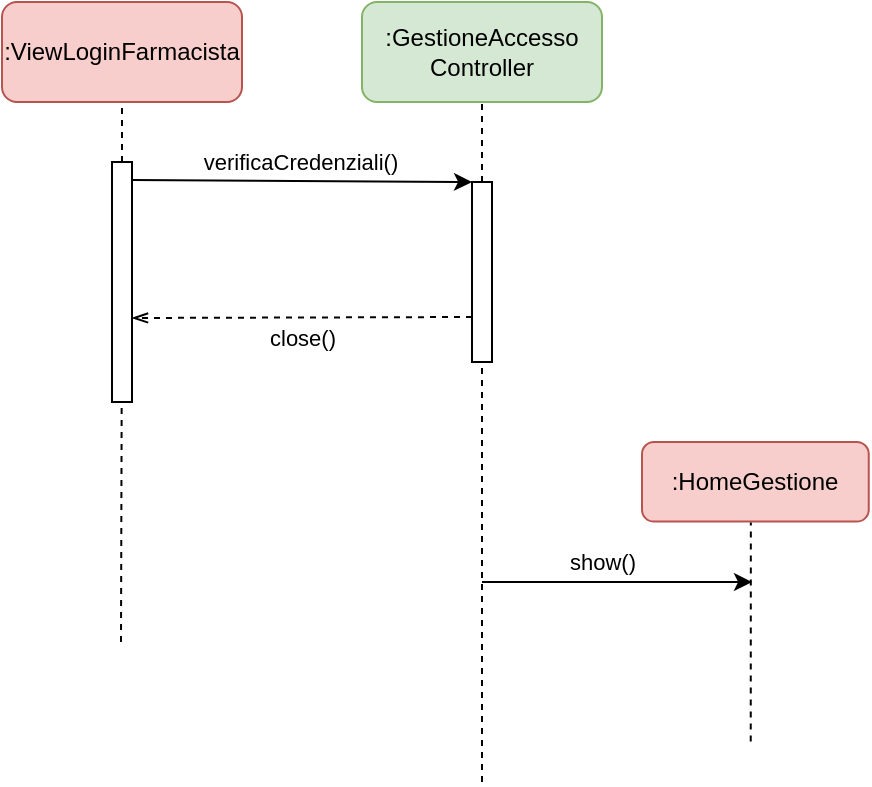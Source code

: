 <mxfile version="14.6.11" type="device"><diagram id="clm67ZpJlsWhISlp--nk" name="Page-2"><mxGraphModel dx="981" dy="526" grid="1" gridSize="10" guides="1" tooltips="1" connect="1" arrows="1" fold="1" page="1" pageScale="1" pageWidth="827" pageHeight="1169" math="0" shadow="0"><root><mxCell id="4GLRoQztJmaeqqmmTiDG-0"/><mxCell id="4GLRoQztJmaeqqmmTiDG-1" parent="4GLRoQztJmaeqqmmTiDG-0"/><mxCell id="mY2MnRpSuvt-j2JOTCd8-1" value=":ViewLoginFarmacista" style="rounded=1;whiteSpace=wrap;html=1;fillColor=#f8cecc;strokeColor=#b85450;" parent="4GLRoQztJmaeqqmmTiDG-1" vertex="1"><mxGeometry x="320" y="110" width="120" height="50" as="geometry"/></mxCell><mxCell id="mY2MnRpSuvt-j2JOTCd8-2" value=":GestioneAccesso&lt;br&gt;Controller" style="rounded=1;whiteSpace=wrap;html=1;fillColor=#d5e8d4;strokeColor=#82b366;" parent="4GLRoQztJmaeqqmmTiDG-1" vertex="1"><mxGeometry x="500" y="110" width="120" height="50" as="geometry"/></mxCell><mxCell id="mY2MnRpSuvt-j2JOTCd8-3" value="" style="endArrow=none;dashed=1;html=1;entryX=0.5;entryY=1;entryDx=0;entryDy=0;startArrow=none;" parent="4GLRoQztJmaeqqmmTiDG-1" source="mY2MnRpSuvt-j2JOTCd8-11" target="mY2MnRpSuvt-j2JOTCd8-2" edge="1"><mxGeometry width="50" height="50" relative="1" as="geometry"><mxPoint x="560" y="440" as="sourcePoint"/><mxPoint x="320" y="260" as="targetPoint"/></mxGeometry></mxCell><mxCell id="mY2MnRpSuvt-j2JOTCd8-4" value="" style="endArrow=none;dashed=1;html=1;startArrow=none;" parent="4GLRoQztJmaeqqmmTiDG-1" source="mY2MnRpSuvt-j2JOTCd8-9" edge="1"><mxGeometry width="50" height="50" relative="1" as="geometry"><mxPoint x="379.5" y="430" as="sourcePoint"/><mxPoint x="380" y="160" as="targetPoint"/></mxGeometry></mxCell><mxCell id="mY2MnRpSuvt-j2JOTCd8-9" value="" style="rounded=0;whiteSpace=wrap;html=1;" parent="4GLRoQztJmaeqqmmTiDG-1" vertex="1"><mxGeometry x="375" y="190" width="10" height="120" as="geometry"/></mxCell><mxCell id="mY2MnRpSuvt-j2JOTCd8-10" value="" style="endArrow=none;dashed=1;html=1;" parent="4GLRoQztJmaeqqmmTiDG-1" target="mY2MnRpSuvt-j2JOTCd8-9" edge="1"><mxGeometry width="50" height="50" relative="1" as="geometry"><mxPoint x="379.5" y="430.0" as="sourcePoint"/><mxPoint x="380" y="160" as="targetPoint"/></mxGeometry></mxCell><mxCell id="mY2MnRpSuvt-j2JOTCd8-11" value="" style="rounded=0;whiteSpace=wrap;html=1;" parent="4GLRoQztJmaeqqmmTiDG-1" vertex="1"><mxGeometry x="555" y="200" width="10" height="90" as="geometry"/></mxCell><mxCell id="mY2MnRpSuvt-j2JOTCd8-12" value="" style="endArrow=none;dashed=1;html=1;entryX=0.5;entryY=1;entryDx=0;entryDy=0;" parent="4GLRoQztJmaeqqmmTiDG-1" target="mY2MnRpSuvt-j2JOTCd8-11" edge="1"><mxGeometry width="50" height="50" relative="1" as="geometry"><mxPoint x="560" y="500" as="sourcePoint"/><mxPoint x="560" y="160" as="targetPoint"/></mxGeometry></mxCell><mxCell id="mY2MnRpSuvt-j2JOTCd8-15" value="" style="endArrow=classic;html=1;entryX=0;entryY=0;entryDx=0;entryDy=0;" parent="4GLRoQztJmaeqqmmTiDG-1" target="mY2MnRpSuvt-j2JOTCd8-11" edge="1"><mxGeometry width="50" height="50" relative="1" as="geometry"><mxPoint x="385" y="199" as="sourcePoint"/><mxPoint x="560" y="199" as="targetPoint"/></mxGeometry></mxCell><mxCell id="mY2MnRpSuvt-j2JOTCd8-16" value="verificaCredenziali()" style="edgeLabel;html=1;align=center;verticalAlign=middle;resizable=0;points=[];" parent="mY2MnRpSuvt-j2JOTCd8-15" vertex="1" connectable="0"><mxGeometry x="-0.213" y="2" relative="1" as="geometry"><mxPoint x="17" y="-8" as="offset"/></mxGeometry></mxCell><mxCell id="mY2MnRpSuvt-j2JOTCd8-17" value="" style="endArrow=openThin;html=1;exitX=0;exitY=0.75;exitDx=0;exitDy=0;dashed=1;endFill=0;" parent="4GLRoQztJmaeqqmmTiDG-1" source="mY2MnRpSuvt-j2JOTCd8-11" edge="1"><mxGeometry width="50" height="50" relative="1" as="geometry"><mxPoint x="395" y="209" as="sourcePoint"/><mxPoint x="385" y="268" as="targetPoint"/></mxGeometry></mxCell><mxCell id="mY2MnRpSuvt-j2JOTCd8-18" value="close()" style="edgeLabel;html=1;align=center;verticalAlign=middle;resizable=0;points=[];" parent="mY2MnRpSuvt-j2JOTCd8-17" vertex="1" connectable="0"><mxGeometry x="-0.213" y="2" relative="1" as="geometry"><mxPoint x="-18" y="8" as="offset"/></mxGeometry></mxCell><mxCell id="mY2MnRpSuvt-j2JOTCd8-24" value=":HomeGestione" style="rounded=1;whiteSpace=wrap;html=1;fillColor=#f8cecc;strokeColor=#b85450;" parent="4GLRoQztJmaeqqmmTiDG-1" vertex="1"><mxGeometry x="640" y="330" width="113.37" height="39.8" as="geometry"/></mxCell><mxCell id="mY2MnRpSuvt-j2JOTCd8-29" value="" style="endArrow=none;dashed=1;html=1;entryX=0.48;entryY=1.01;entryDx=0;entryDy=0;entryPerimeter=0;" parent="4GLRoQztJmaeqqmmTiDG-1" target="mY2MnRpSuvt-j2JOTCd8-24" edge="1"><mxGeometry width="50" height="50" relative="1" as="geometry"><mxPoint x="694.37" y="479.8" as="sourcePoint"/><mxPoint x="693.37" y="409.8" as="targetPoint"/></mxGeometry></mxCell><mxCell id="B0x05qWNMLmxygt9fvmF-0" value="" style="endArrow=classic;html=1;" edge="1" parent="4GLRoQztJmaeqqmmTiDG-1"><mxGeometry width="50" height="50" relative="1" as="geometry"><mxPoint x="560" y="400" as="sourcePoint"/><mxPoint x="695" y="400" as="targetPoint"/></mxGeometry></mxCell><mxCell id="B0x05qWNMLmxygt9fvmF-1" value="show()" style="edgeLabel;html=1;align=center;verticalAlign=middle;resizable=0;points=[];" vertex="1" connectable="0" parent="B0x05qWNMLmxygt9fvmF-0"><mxGeometry x="-0.213" y="2" relative="1" as="geometry"><mxPoint x="7" y="-8" as="offset"/></mxGeometry></mxCell></root></mxGraphModel></diagram></mxfile>